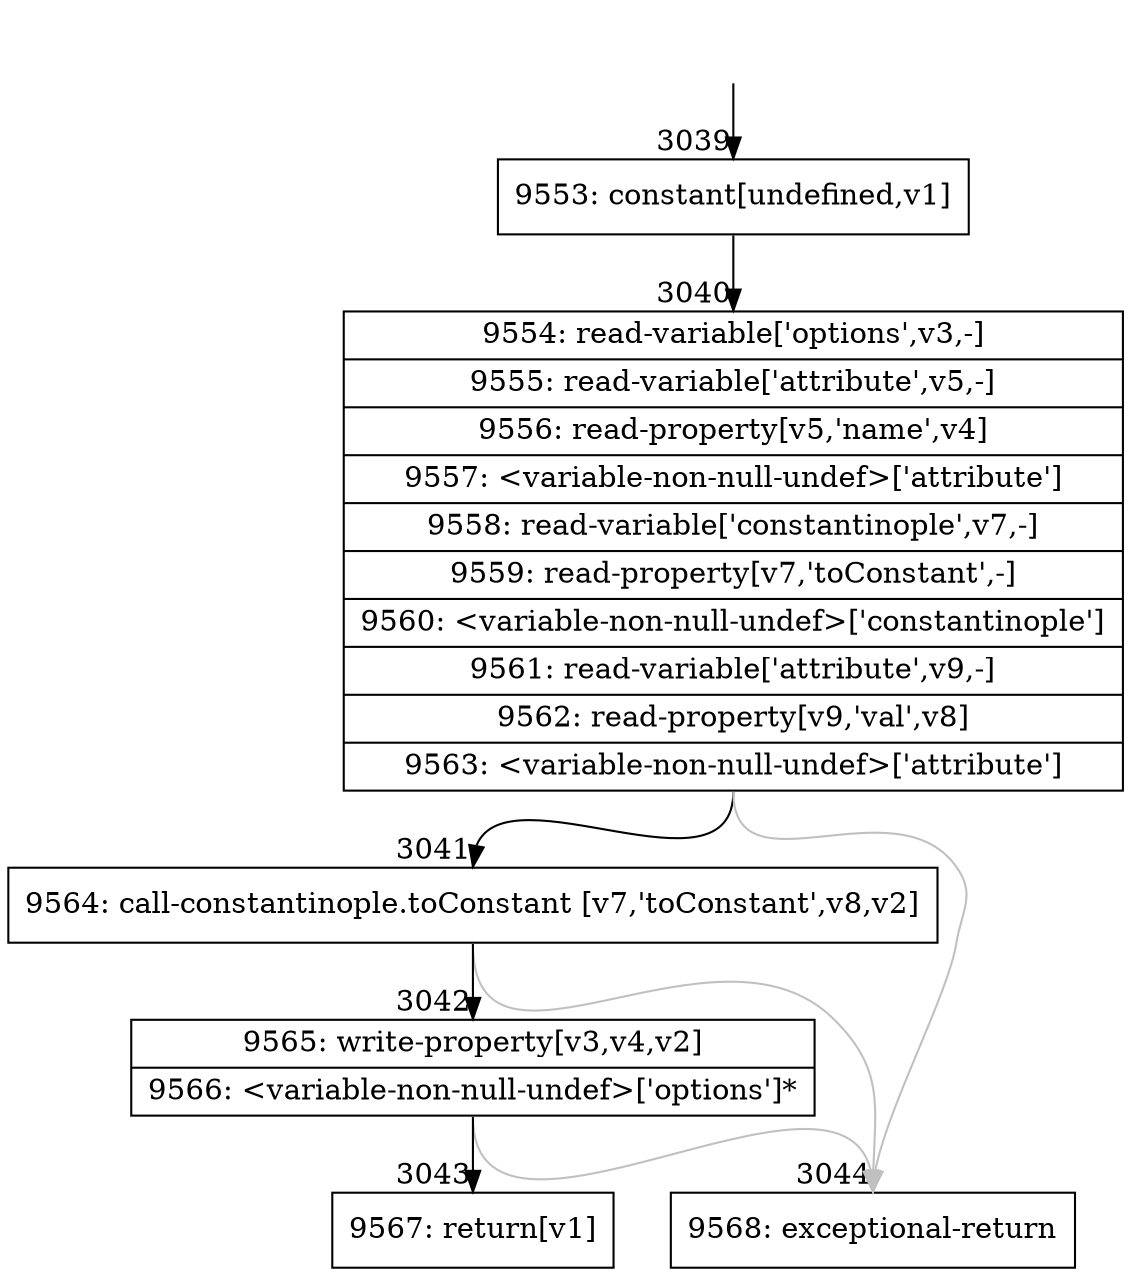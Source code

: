 digraph {
rankdir="TD"
BB_entry183[shape=none,label=""];
BB_entry183 -> BB3039 [tailport=s, headport=n, headlabel="    3039"]
BB3039 [shape=record label="{9553: constant[undefined,v1]}" ] 
BB3039 -> BB3040 [tailport=s, headport=n, headlabel="      3040"]
BB3040 [shape=record label="{9554: read-variable['options',v3,-]|9555: read-variable['attribute',v5,-]|9556: read-property[v5,'name',v4]|9557: \<variable-non-null-undef\>['attribute']|9558: read-variable['constantinople',v7,-]|9559: read-property[v7,'toConstant',-]|9560: \<variable-non-null-undef\>['constantinople']|9561: read-variable['attribute',v9,-]|9562: read-property[v9,'val',v8]|9563: \<variable-non-null-undef\>['attribute']}" ] 
BB3040 -> BB3041 [tailport=s, headport=n, headlabel="      3041"]
BB3040 -> BB3044 [tailport=s, headport=n, color=gray, headlabel="      3044"]
BB3041 [shape=record label="{9564: call-constantinople.toConstant [v7,'toConstant',v8,v2]}" ] 
BB3041 -> BB3042 [tailport=s, headport=n, headlabel="      3042"]
BB3041 -> BB3044 [tailport=s, headport=n, color=gray]
BB3042 [shape=record label="{9565: write-property[v3,v4,v2]|9566: \<variable-non-null-undef\>['options']*}" ] 
BB3042 -> BB3043 [tailport=s, headport=n, headlabel="      3043"]
BB3042 -> BB3044 [tailport=s, headport=n, color=gray]
BB3043 [shape=record label="{9567: return[v1]}" ] 
BB3044 [shape=record label="{9568: exceptional-return}" ] 
//#$~ 3314
}

